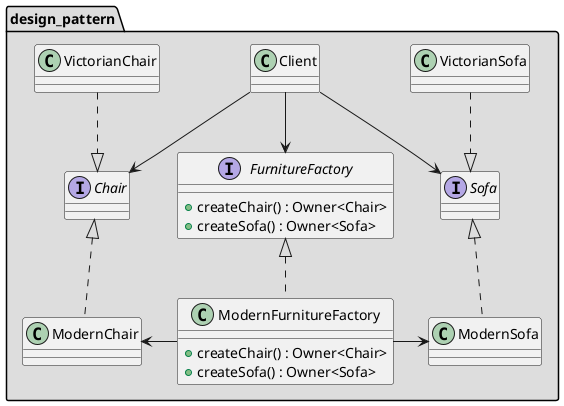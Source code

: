 @startuml

package design_pattern #DDDDDD
{
interface FurnitureFactory
{
    +createChair() : Owner<Chair>
    +createSofa() : Owner<Sofa>
}

class ModernFurnitureFactory
{
    +createChair() : Owner<Chair>
    +createSofa() : Owner<Sofa>
}

interface Chair
class ModernChair
class VictorianChair

interface Sofa
class ModernSofa
class VictorianSofa

class Client

Client --> Chair
Client --> FurnitureFactory
Client --> Sofa
VictorianChair ..|> Chair
VictorianSofa ..|> Sofa
FurnitureFactory <|.. ModernFurnitureFactory
Chair <|.. ModernChair
Sofa <|.. ModernSofa
ModernChair <- ModernFurnitureFactory
ModernFurnitureFactory -> ModernSofa

}

@enduml
